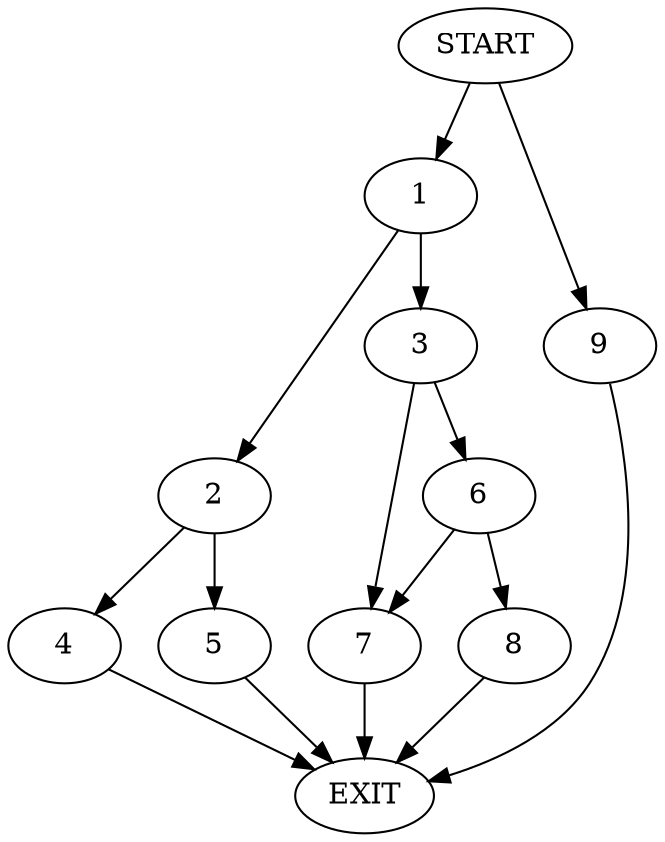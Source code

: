 digraph {
0 [label="START"]
10 [label="EXIT"]
0 -> 1
1 -> 2
1 -> 3
2 -> 4
2 -> 5
3 -> 6
3 -> 7
4 -> 10
5 -> 10
7 -> 10
6 -> 7
6 -> 8
8 -> 10
0 -> 9
9 -> 10
}
